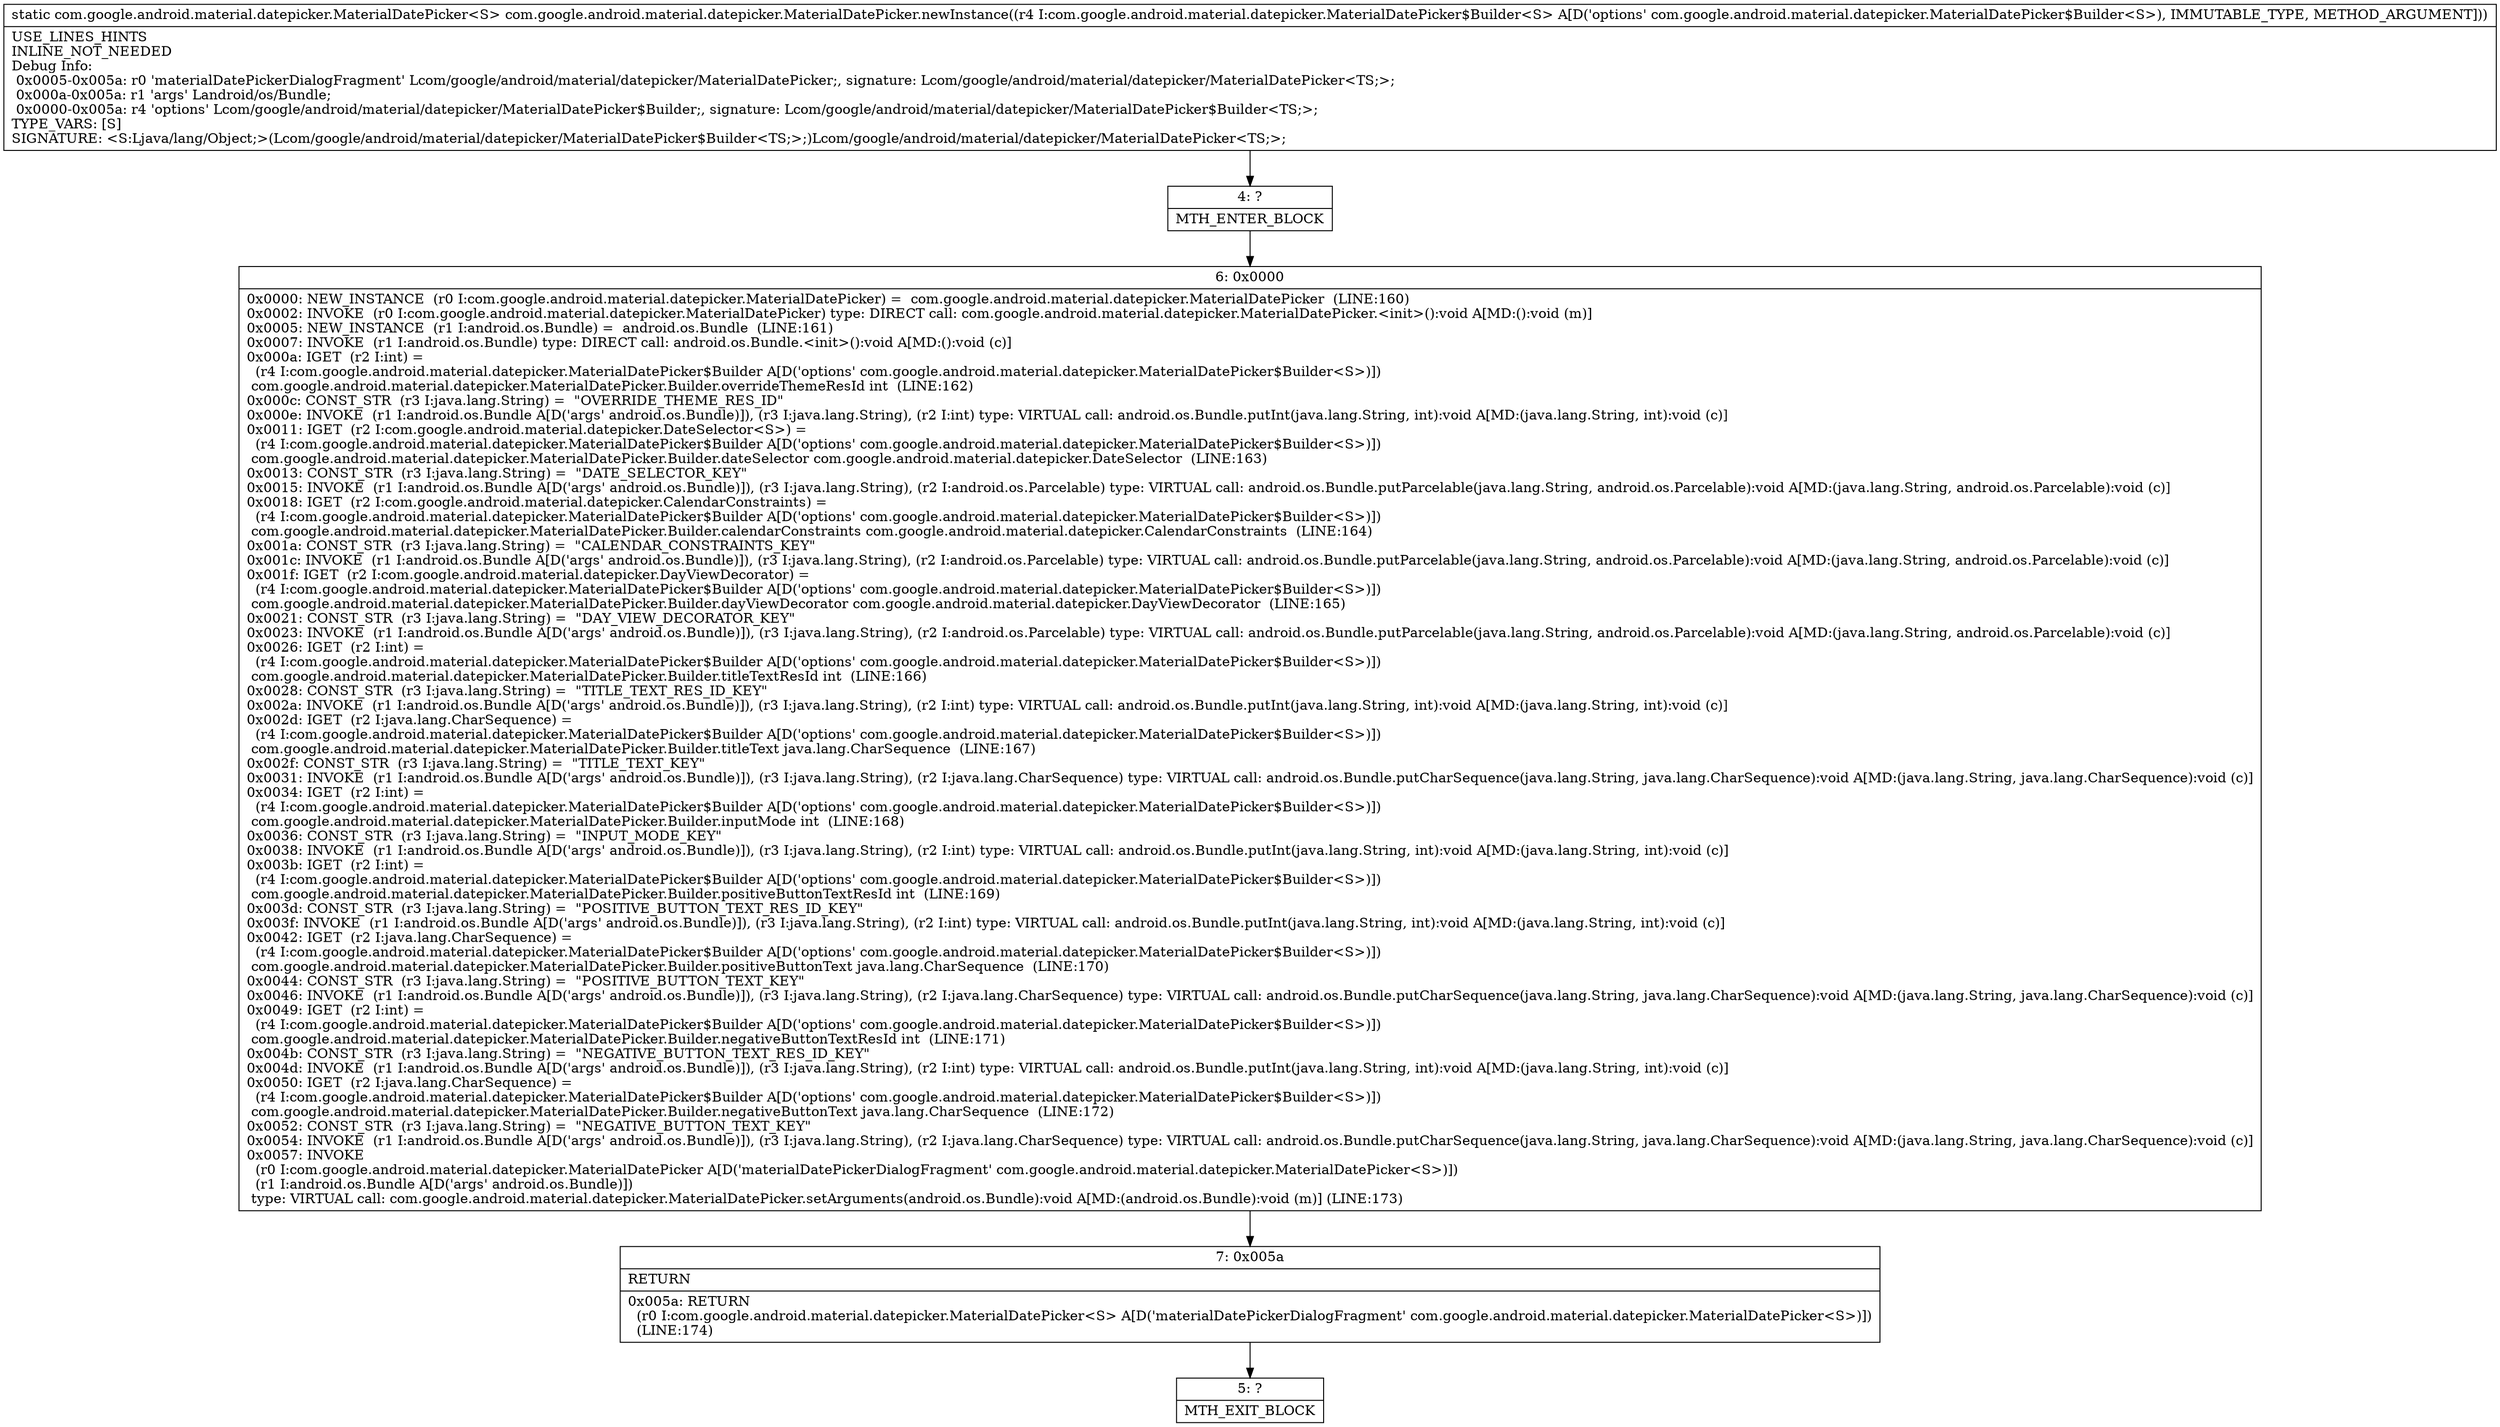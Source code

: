 digraph "CFG forcom.google.android.material.datepicker.MaterialDatePicker.newInstance(Lcom\/google\/android\/material\/datepicker\/MaterialDatePicker$Builder;)Lcom\/google\/android\/material\/datepicker\/MaterialDatePicker;" {
Node_4 [shape=record,label="{4\:\ ?|MTH_ENTER_BLOCK\l}"];
Node_6 [shape=record,label="{6\:\ 0x0000|0x0000: NEW_INSTANCE  (r0 I:com.google.android.material.datepicker.MaterialDatePicker) =  com.google.android.material.datepicker.MaterialDatePicker  (LINE:160)\l0x0002: INVOKE  (r0 I:com.google.android.material.datepicker.MaterialDatePicker) type: DIRECT call: com.google.android.material.datepicker.MaterialDatePicker.\<init\>():void A[MD:():void (m)]\l0x0005: NEW_INSTANCE  (r1 I:android.os.Bundle) =  android.os.Bundle  (LINE:161)\l0x0007: INVOKE  (r1 I:android.os.Bundle) type: DIRECT call: android.os.Bundle.\<init\>():void A[MD:():void (c)]\l0x000a: IGET  (r2 I:int) = \l  (r4 I:com.google.android.material.datepicker.MaterialDatePicker$Builder A[D('options' com.google.android.material.datepicker.MaterialDatePicker$Builder\<S\>)])\l com.google.android.material.datepicker.MaterialDatePicker.Builder.overrideThemeResId int  (LINE:162)\l0x000c: CONST_STR  (r3 I:java.lang.String) =  \"OVERRIDE_THEME_RES_ID\" \l0x000e: INVOKE  (r1 I:android.os.Bundle A[D('args' android.os.Bundle)]), (r3 I:java.lang.String), (r2 I:int) type: VIRTUAL call: android.os.Bundle.putInt(java.lang.String, int):void A[MD:(java.lang.String, int):void (c)]\l0x0011: IGET  (r2 I:com.google.android.material.datepicker.DateSelector\<S\>) = \l  (r4 I:com.google.android.material.datepicker.MaterialDatePicker$Builder A[D('options' com.google.android.material.datepicker.MaterialDatePicker$Builder\<S\>)])\l com.google.android.material.datepicker.MaterialDatePicker.Builder.dateSelector com.google.android.material.datepicker.DateSelector  (LINE:163)\l0x0013: CONST_STR  (r3 I:java.lang.String) =  \"DATE_SELECTOR_KEY\" \l0x0015: INVOKE  (r1 I:android.os.Bundle A[D('args' android.os.Bundle)]), (r3 I:java.lang.String), (r2 I:android.os.Parcelable) type: VIRTUAL call: android.os.Bundle.putParcelable(java.lang.String, android.os.Parcelable):void A[MD:(java.lang.String, android.os.Parcelable):void (c)]\l0x0018: IGET  (r2 I:com.google.android.material.datepicker.CalendarConstraints) = \l  (r4 I:com.google.android.material.datepicker.MaterialDatePicker$Builder A[D('options' com.google.android.material.datepicker.MaterialDatePicker$Builder\<S\>)])\l com.google.android.material.datepicker.MaterialDatePicker.Builder.calendarConstraints com.google.android.material.datepicker.CalendarConstraints  (LINE:164)\l0x001a: CONST_STR  (r3 I:java.lang.String) =  \"CALENDAR_CONSTRAINTS_KEY\" \l0x001c: INVOKE  (r1 I:android.os.Bundle A[D('args' android.os.Bundle)]), (r3 I:java.lang.String), (r2 I:android.os.Parcelable) type: VIRTUAL call: android.os.Bundle.putParcelable(java.lang.String, android.os.Parcelable):void A[MD:(java.lang.String, android.os.Parcelable):void (c)]\l0x001f: IGET  (r2 I:com.google.android.material.datepicker.DayViewDecorator) = \l  (r4 I:com.google.android.material.datepicker.MaterialDatePicker$Builder A[D('options' com.google.android.material.datepicker.MaterialDatePicker$Builder\<S\>)])\l com.google.android.material.datepicker.MaterialDatePicker.Builder.dayViewDecorator com.google.android.material.datepicker.DayViewDecorator  (LINE:165)\l0x0021: CONST_STR  (r3 I:java.lang.String) =  \"DAY_VIEW_DECORATOR_KEY\" \l0x0023: INVOKE  (r1 I:android.os.Bundle A[D('args' android.os.Bundle)]), (r3 I:java.lang.String), (r2 I:android.os.Parcelable) type: VIRTUAL call: android.os.Bundle.putParcelable(java.lang.String, android.os.Parcelable):void A[MD:(java.lang.String, android.os.Parcelable):void (c)]\l0x0026: IGET  (r2 I:int) = \l  (r4 I:com.google.android.material.datepicker.MaterialDatePicker$Builder A[D('options' com.google.android.material.datepicker.MaterialDatePicker$Builder\<S\>)])\l com.google.android.material.datepicker.MaterialDatePicker.Builder.titleTextResId int  (LINE:166)\l0x0028: CONST_STR  (r3 I:java.lang.String) =  \"TITLE_TEXT_RES_ID_KEY\" \l0x002a: INVOKE  (r1 I:android.os.Bundle A[D('args' android.os.Bundle)]), (r3 I:java.lang.String), (r2 I:int) type: VIRTUAL call: android.os.Bundle.putInt(java.lang.String, int):void A[MD:(java.lang.String, int):void (c)]\l0x002d: IGET  (r2 I:java.lang.CharSequence) = \l  (r4 I:com.google.android.material.datepicker.MaterialDatePicker$Builder A[D('options' com.google.android.material.datepicker.MaterialDatePicker$Builder\<S\>)])\l com.google.android.material.datepicker.MaterialDatePicker.Builder.titleText java.lang.CharSequence  (LINE:167)\l0x002f: CONST_STR  (r3 I:java.lang.String) =  \"TITLE_TEXT_KEY\" \l0x0031: INVOKE  (r1 I:android.os.Bundle A[D('args' android.os.Bundle)]), (r3 I:java.lang.String), (r2 I:java.lang.CharSequence) type: VIRTUAL call: android.os.Bundle.putCharSequence(java.lang.String, java.lang.CharSequence):void A[MD:(java.lang.String, java.lang.CharSequence):void (c)]\l0x0034: IGET  (r2 I:int) = \l  (r4 I:com.google.android.material.datepicker.MaterialDatePicker$Builder A[D('options' com.google.android.material.datepicker.MaterialDatePicker$Builder\<S\>)])\l com.google.android.material.datepicker.MaterialDatePicker.Builder.inputMode int  (LINE:168)\l0x0036: CONST_STR  (r3 I:java.lang.String) =  \"INPUT_MODE_KEY\" \l0x0038: INVOKE  (r1 I:android.os.Bundle A[D('args' android.os.Bundle)]), (r3 I:java.lang.String), (r2 I:int) type: VIRTUAL call: android.os.Bundle.putInt(java.lang.String, int):void A[MD:(java.lang.String, int):void (c)]\l0x003b: IGET  (r2 I:int) = \l  (r4 I:com.google.android.material.datepicker.MaterialDatePicker$Builder A[D('options' com.google.android.material.datepicker.MaterialDatePicker$Builder\<S\>)])\l com.google.android.material.datepicker.MaterialDatePicker.Builder.positiveButtonTextResId int  (LINE:169)\l0x003d: CONST_STR  (r3 I:java.lang.String) =  \"POSITIVE_BUTTON_TEXT_RES_ID_KEY\" \l0x003f: INVOKE  (r1 I:android.os.Bundle A[D('args' android.os.Bundle)]), (r3 I:java.lang.String), (r2 I:int) type: VIRTUAL call: android.os.Bundle.putInt(java.lang.String, int):void A[MD:(java.lang.String, int):void (c)]\l0x0042: IGET  (r2 I:java.lang.CharSequence) = \l  (r4 I:com.google.android.material.datepicker.MaterialDatePicker$Builder A[D('options' com.google.android.material.datepicker.MaterialDatePicker$Builder\<S\>)])\l com.google.android.material.datepicker.MaterialDatePicker.Builder.positiveButtonText java.lang.CharSequence  (LINE:170)\l0x0044: CONST_STR  (r3 I:java.lang.String) =  \"POSITIVE_BUTTON_TEXT_KEY\" \l0x0046: INVOKE  (r1 I:android.os.Bundle A[D('args' android.os.Bundle)]), (r3 I:java.lang.String), (r2 I:java.lang.CharSequence) type: VIRTUAL call: android.os.Bundle.putCharSequence(java.lang.String, java.lang.CharSequence):void A[MD:(java.lang.String, java.lang.CharSequence):void (c)]\l0x0049: IGET  (r2 I:int) = \l  (r4 I:com.google.android.material.datepicker.MaterialDatePicker$Builder A[D('options' com.google.android.material.datepicker.MaterialDatePicker$Builder\<S\>)])\l com.google.android.material.datepicker.MaterialDatePicker.Builder.negativeButtonTextResId int  (LINE:171)\l0x004b: CONST_STR  (r3 I:java.lang.String) =  \"NEGATIVE_BUTTON_TEXT_RES_ID_KEY\" \l0x004d: INVOKE  (r1 I:android.os.Bundle A[D('args' android.os.Bundle)]), (r3 I:java.lang.String), (r2 I:int) type: VIRTUAL call: android.os.Bundle.putInt(java.lang.String, int):void A[MD:(java.lang.String, int):void (c)]\l0x0050: IGET  (r2 I:java.lang.CharSequence) = \l  (r4 I:com.google.android.material.datepicker.MaterialDatePicker$Builder A[D('options' com.google.android.material.datepicker.MaterialDatePicker$Builder\<S\>)])\l com.google.android.material.datepicker.MaterialDatePicker.Builder.negativeButtonText java.lang.CharSequence  (LINE:172)\l0x0052: CONST_STR  (r3 I:java.lang.String) =  \"NEGATIVE_BUTTON_TEXT_KEY\" \l0x0054: INVOKE  (r1 I:android.os.Bundle A[D('args' android.os.Bundle)]), (r3 I:java.lang.String), (r2 I:java.lang.CharSequence) type: VIRTUAL call: android.os.Bundle.putCharSequence(java.lang.String, java.lang.CharSequence):void A[MD:(java.lang.String, java.lang.CharSequence):void (c)]\l0x0057: INVOKE  \l  (r0 I:com.google.android.material.datepicker.MaterialDatePicker A[D('materialDatePickerDialogFragment' com.google.android.material.datepicker.MaterialDatePicker\<S\>)])\l  (r1 I:android.os.Bundle A[D('args' android.os.Bundle)])\l type: VIRTUAL call: com.google.android.material.datepicker.MaterialDatePicker.setArguments(android.os.Bundle):void A[MD:(android.os.Bundle):void (m)] (LINE:173)\l}"];
Node_7 [shape=record,label="{7\:\ 0x005a|RETURN\l|0x005a: RETURN  \l  (r0 I:com.google.android.material.datepicker.MaterialDatePicker\<S\> A[D('materialDatePickerDialogFragment' com.google.android.material.datepicker.MaterialDatePicker\<S\>)])\l  (LINE:174)\l}"];
Node_5 [shape=record,label="{5\:\ ?|MTH_EXIT_BLOCK\l}"];
MethodNode[shape=record,label="{static com.google.android.material.datepicker.MaterialDatePicker\<S\> com.google.android.material.datepicker.MaterialDatePicker.newInstance((r4 I:com.google.android.material.datepicker.MaterialDatePicker$Builder\<S\> A[D('options' com.google.android.material.datepicker.MaterialDatePicker$Builder\<S\>), IMMUTABLE_TYPE, METHOD_ARGUMENT]))  | USE_LINES_HINTS\lINLINE_NOT_NEEDED\lDebug Info:\l  0x0005\-0x005a: r0 'materialDatePickerDialogFragment' Lcom\/google\/android\/material\/datepicker\/MaterialDatePicker;, signature: Lcom\/google\/android\/material\/datepicker\/MaterialDatePicker\<TS;\>;\l  0x000a\-0x005a: r1 'args' Landroid\/os\/Bundle;\l  0x0000\-0x005a: r4 'options' Lcom\/google\/android\/material\/datepicker\/MaterialDatePicker$Builder;, signature: Lcom\/google\/android\/material\/datepicker\/MaterialDatePicker$Builder\<TS;\>;\lTYPE_VARS: [S]\lSIGNATURE: \<S:Ljava\/lang\/Object;\>(Lcom\/google\/android\/material\/datepicker\/MaterialDatePicker$Builder\<TS;\>;)Lcom\/google\/android\/material\/datepicker\/MaterialDatePicker\<TS;\>;\l}"];
MethodNode -> Node_4;Node_4 -> Node_6;
Node_6 -> Node_7;
Node_7 -> Node_5;
}

